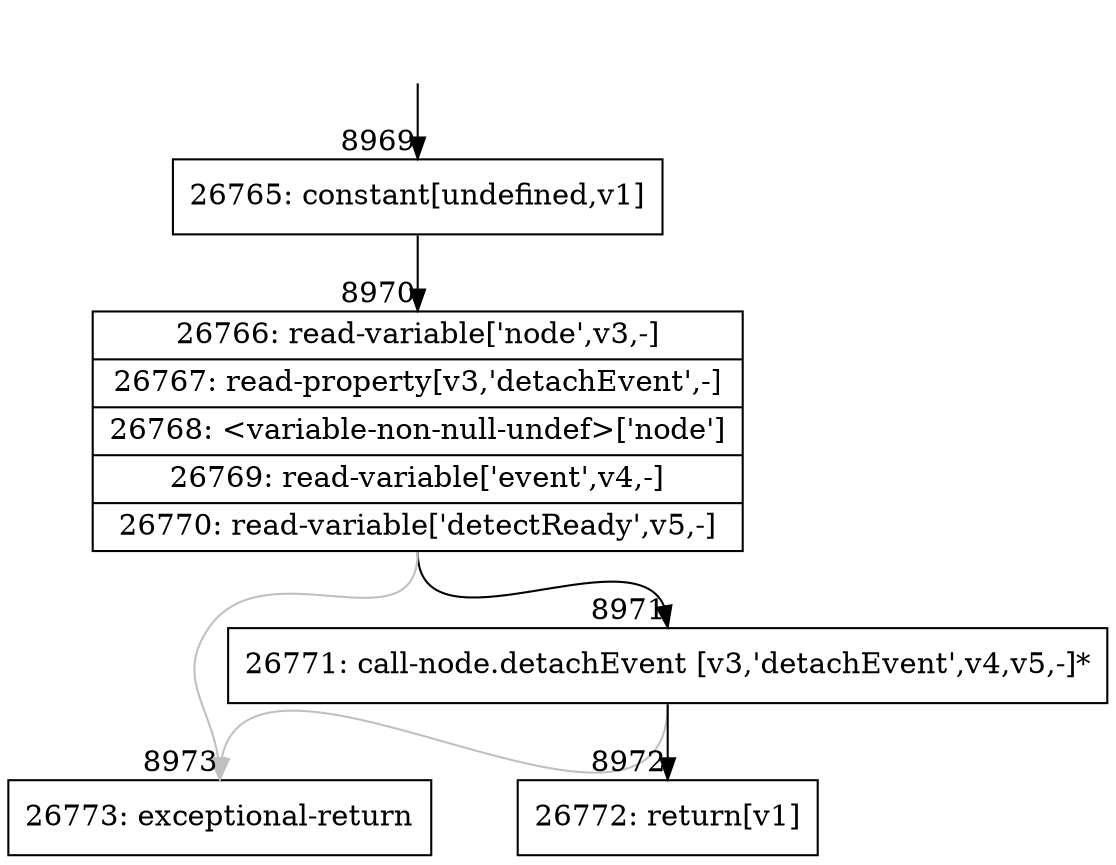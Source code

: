 digraph {
rankdir="TD"
BB_entry611[shape=none,label=""];
BB_entry611 -> BB8969 [tailport=s, headport=n, headlabel="    8969"]
BB8969 [shape=record label="{26765: constant[undefined,v1]}" ] 
BB8969 -> BB8970 [tailport=s, headport=n, headlabel="      8970"]
BB8970 [shape=record label="{26766: read-variable['node',v3,-]|26767: read-property[v3,'detachEvent',-]|26768: \<variable-non-null-undef\>['node']|26769: read-variable['event',v4,-]|26770: read-variable['detectReady',v5,-]}" ] 
BB8970 -> BB8971 [tailport=s, headport=n, headlabel="      8971"]
BB8970 -> BB8973 [tailport=s, headport=n, color=gray, headlabel="      8973"]
BB8971 [shape=record label="{26771: call-node.detachEvent [v3,'detachEvent',v4,v5,-]*}" ] 
BB8971 -> BB8972 [tailport=s, headport=n, headlabel="      8972"]
BB8971 -> BB8973 [tailport=s, headport=n, color=gray]
BB8972 [shape=record label="{26772: return[v1]}" ] 
BB8973 [shape=record label="{26773: exceptional-return}" ] 
//#$~ 12547
}
